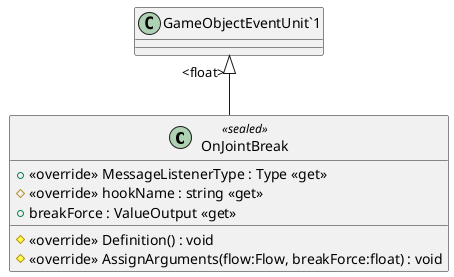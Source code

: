 @startuml
class OnJointBreak <<sealed>> {
    + <<override>> MessageListenerType : Type <<get>>
    # <<override>> hookName : string <<get>>
    + breakForce : ValueOutput <<get>>
    # <<override>> Definition() : void
    # <<override>> AssignArguments(flow:Flow, breakForce:float) : void
}
"GameObjectEventUnit`1" "<float>" <|-- OnJointBreak
@enduml
